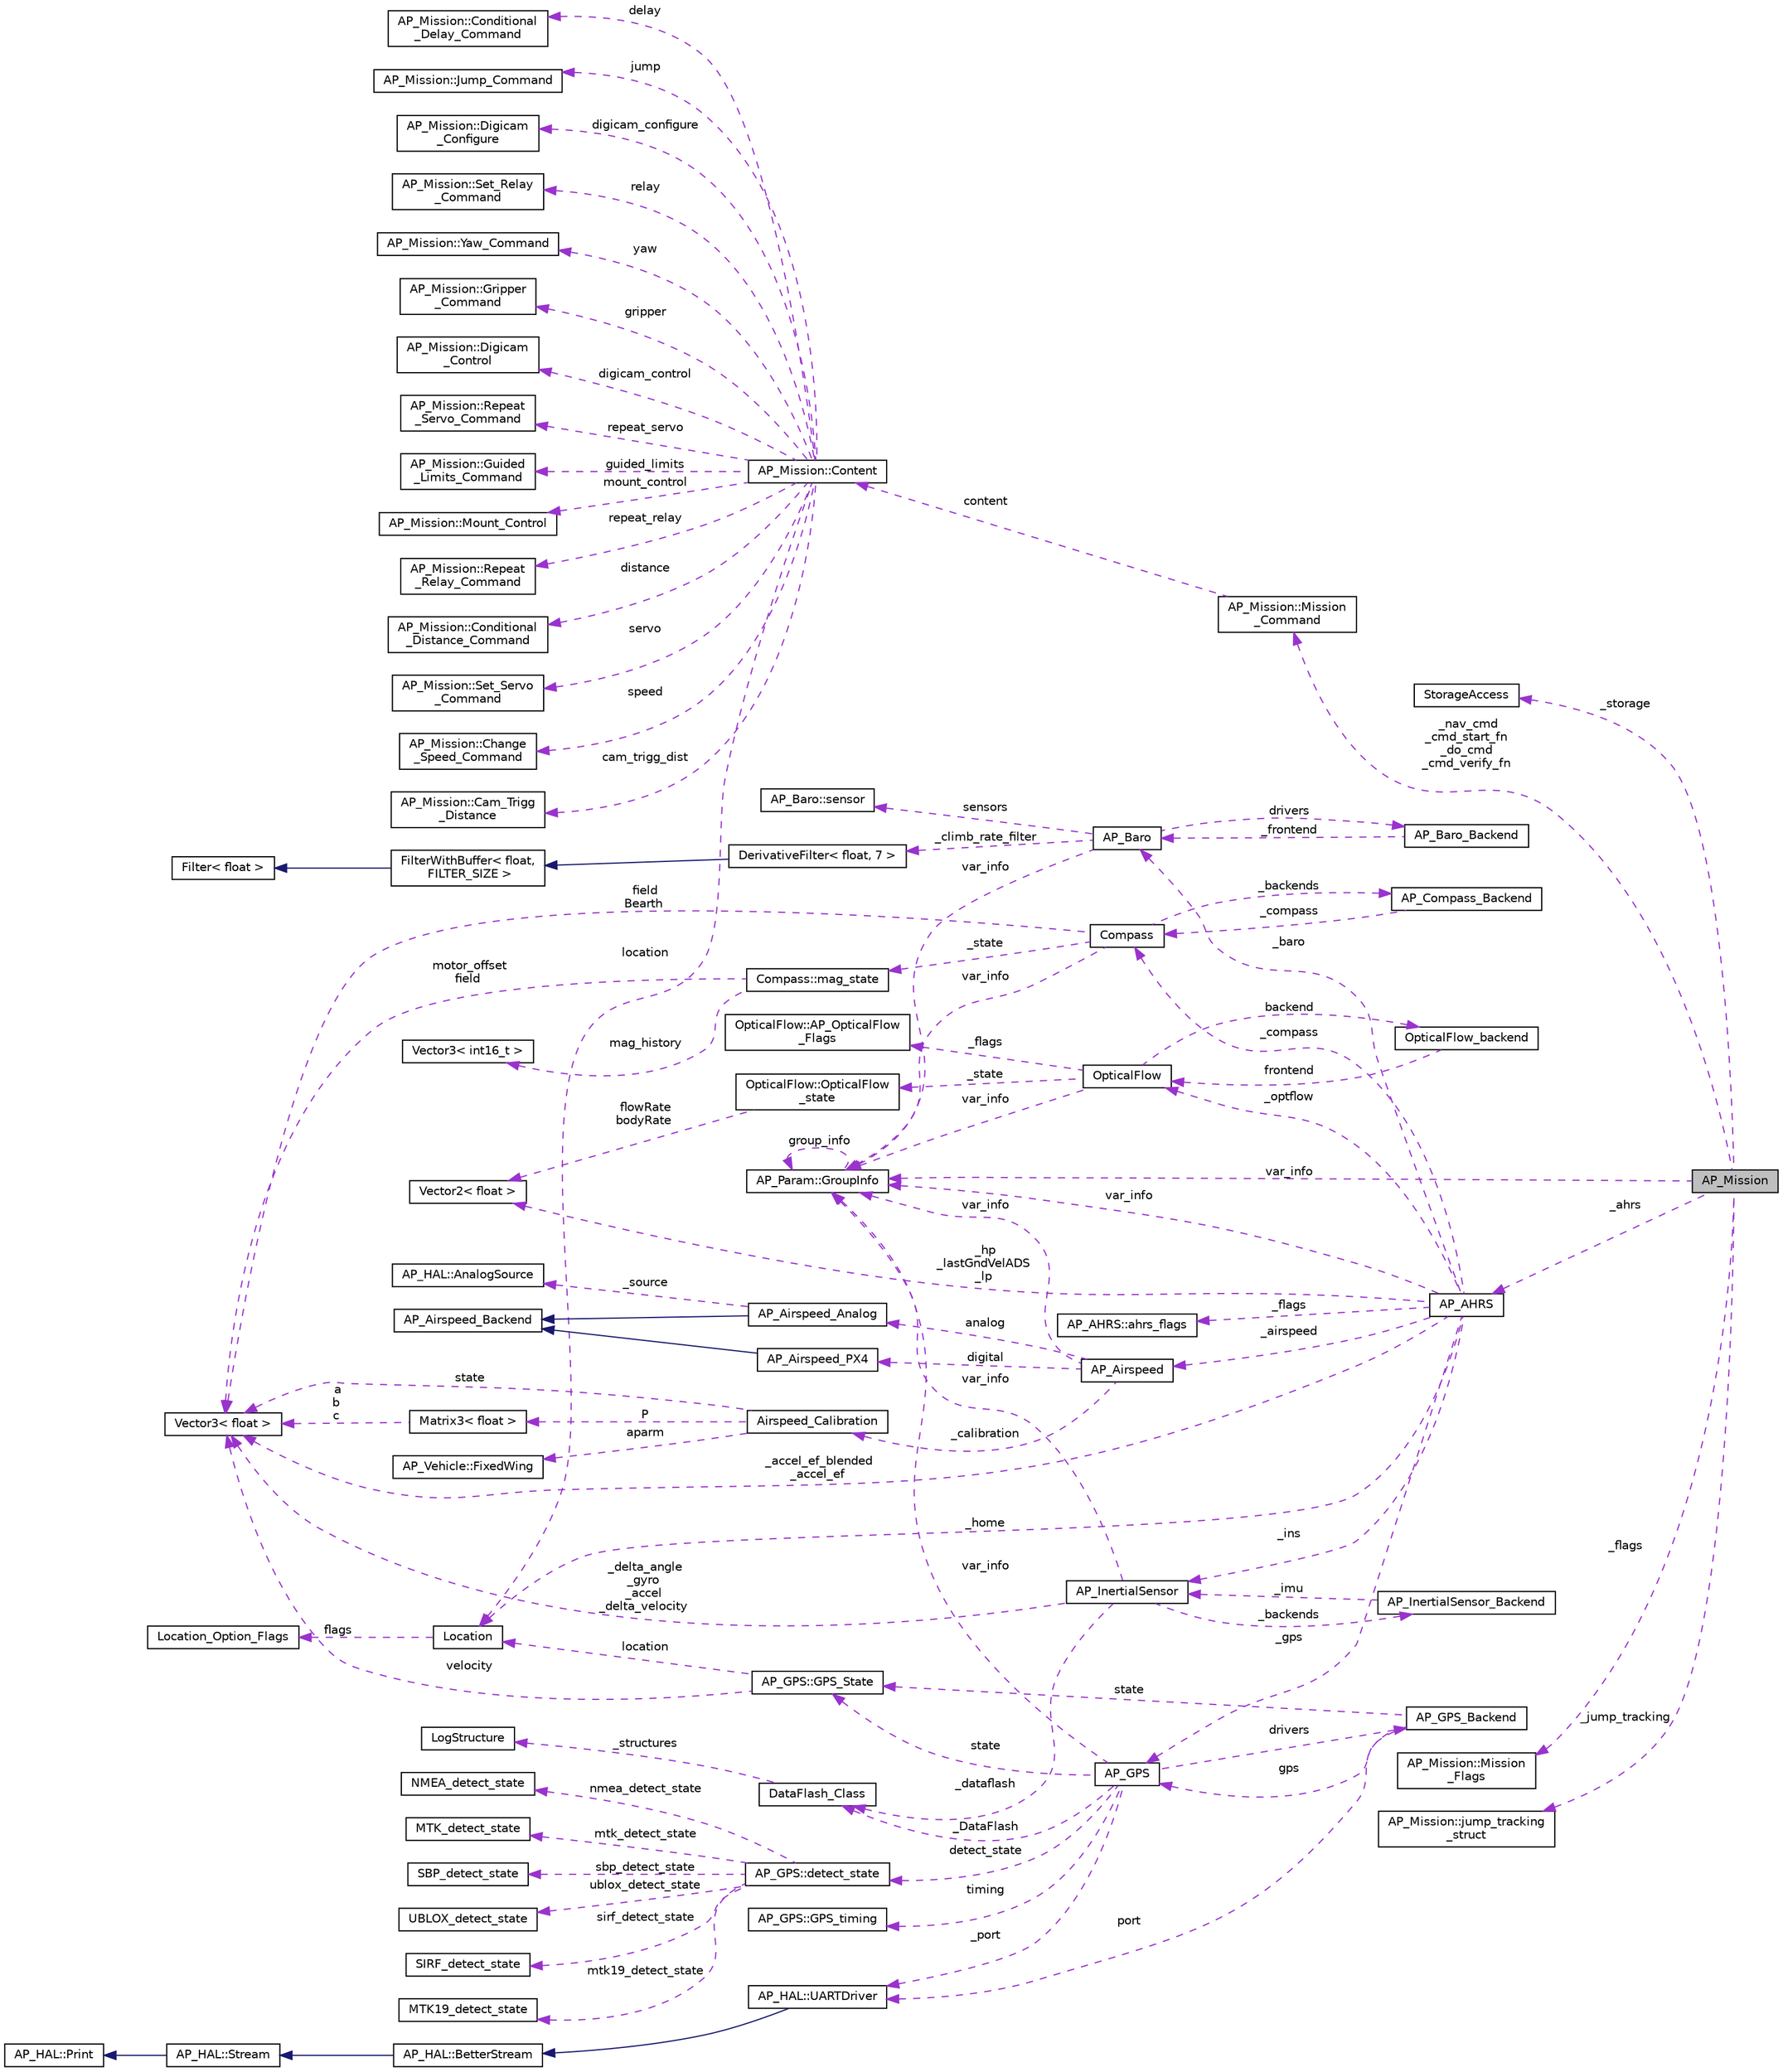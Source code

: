 digraph "AP_Mission"
{
 // INTERACTIVE_SVG=YES
  edge [fontname="Helvetica",fontsize="10",labelfontname="Helvetica",labelfontsize="10"];
  node [fontname="Helvetica",fontsize="10",shape=record];
  rankdir="LR";
  Node1 [label="AP_Mission",height=0.2,width=0.4,color="black", fillcolor="grey75", style="filled" fontcolor="black"];
  Node2 -> Node1 [dir="back",color="darkorchid3",fontsize="10",style="dashed",label=" _storage" ,fontname="Helvetica"];
  Node2 [label="StorageAccess",height=0.2,width=0.4,color="black", fillcolor="white", style="filled",URL="$classStorageAccess.html"];
  Node3 -> Node1 [dir="back",color="darkorchid3",fontsize="10",style="dashed",label=" _nav_cmd\n_cmd_start_fn\n_do_cmd\n_cmd_verify_fn" ,fontname="Helvetica"];
  Node3 [label="AP_Mission::Mission\l_Command",height=0.2,width=0.4,color="black", fillcolor="white", style="filled",URL="$structAP__Mission_1_1Mission__Command.html"];
  Node4 -> Node3 [dir="back",color="darkorchid3",fontsize="10",style="dashed",label=" content" ,fontname="Helvetica"];
  Node4 [label="AP_Mission::Content",height=0.2,width=0.4,color="black", fillcolor="white", style="filled",URL="$unionAP__Mission_1_1Content.html"];
  Node5 -> Node4 [dir="back",color="darkorchid3",fontsize="10",style="dashed",label=" guided_limits" ,fontname="Helvetica"];
  Node5 [label="AP_Mission::Guided\l_Limits_Command",height=0.2,width=0.4,color="black", fillcolor="white", style="filled",URL="$structAP__Mission_1_1Guided__Limits__Command.html"];
  Node6 -> Node4 [dir="back",color="darkorchid3",fontsize="10",style="dashed",label=" mount_control" ,fontname="Helvetica"];
  Node6 [label="AP_Mission::Mount_Control",height=0.2,width=0.4,color="black", fillcolor="white", style="filled",URL="$structAP__Mission_1_1Mount__Control.html"];
  Node7 -> Node4 [dir="back",color="darkorchid3",fontsize="10",style="dashed",label=" repeat_relay" ,fontname="Helvetica"];
  Node7 [label="AP_Mission::Repeat\l_Relay_Command",height=0.2,width=0.4,color="black", fillcolor="white", style="filled",URL="$structAP__Mission_1_1Repeat__Relay__Command.html"];
  Node8 -> Node4 [dir="back",color="darkorchid3",fontsize="10",style="dashed",label=" distance" ,fontname="Helvetica"];
  Node8 [label="AP_Mission::Conditional\l_Distance_Command",height=0.2,width=0.4,color="black", fillcolor="white", style="filled",URL="$structAP__Mission_1_1Conditional__Distance__Command.html"];
  Node9 -> Node4 [dir="back",color="darkorchid3",fontsize="10",style="dashed",label=" servo" ,fontname="Helvetica"];
  Node9 [label="AP_Mission::Set_Servo\l_Command",height=0.2,width=0.4,color="black", fillcolor="white", style="filled",URL="$structAP__Mission_1_1Set__Servo__Command.html"];
  Node10 -> Node4 [dir="back",color="darkorchid3",fontsize="10",style="dashed",label=" speed" ,fontname="Helvetica"];
  Node10 [label="AP_Mission::Change\l_Speed_Command",height=0.2,width=0.4,color="black", fillcolor="white", style="filled",URL="$structAP__Mission_1_1Change__Speed__Command.html"];
  Node11 -> Node4 [dir="back",color="darkorchid3",fontsize="10",style="dashed",label=" cam_trigg_dist" ,fontname="Helvetica"];
  Node11 [label="AP_Mission::Cam_Trigg\l_Distance",height=0.2,width=0.4,color="black", fillcolor="white", style="filled",URL="$structAP__Mission_1_1Cam__Trigg__Distance.html"];
  Node12 -> Node4 [dir="back",color="darkorchid3",fontsize="10",style="dashed",label=" delay" ,fontname="Helvetica"];
  Node12 [label="AP_Mission::Conditional\l_Delay_Command",height=0.2,width=0.4,color="black", fillcolor="white", style="filled",URL="$structAP__Mission_1_1Conditional__Delay__Command.html"];
  Node13 -> Node4 [dir="back",color="darkorchid3",fontsize="10",style="dashed",label=" jump" ,fontname="Helvetica"];
  Node13 [label="AP_Mission::Jump_Command",height=0.2,width=0.4,color="black", fillcolor="white", style="filled",URL="$structAP__Mission_1_1Jump__Command.html"];
  Node14 -> Node4 [dir="back",color="darkorchid3",fontsize="10",style="dashed",label=" location" ,fontname="Helvetica"];
  Node14 [label="Location",height=0.2,width=0.4,color="black", fillcolor="white", style="filled",URL="$structLocation.html"];
  Node15 -> Node14 [dir="back",color="darkorchid3",fontsize="10",style="dashed",label=" flags" ,fontname="Helvetica"];
  Node15 [label="Location_Option_Flags",height=0.2,width=0.4,color="black", fillcolor="white", style="filled",URL="$structLocation__Option__Flags.html"];
  Node16 -> Node4 [dir="back",color="darkorchid3",fontsize="10",style="dashed",label=" digicam_configure" ,fontname="Helvetica"];
  Node16 [label="AP_Mission::Digicam\l_Configure",height=0.2,width=0.4,color="black", fillcolor="white", style="filled",URL="$structAP__Mission_1_1Digicam__Configure.html"];
  Node17 -> Node4 [dir="back",color="darkorchid3",fontsize="10",style="dashed",label=" relay" ,fontname="Helvetica"];
  Node17 [label="AP_Mission::Set_Relay\l_Command",height=0.2,width=0.4,color="black", fillcolor="white", style="filled",URL="$structAP__Mission_1_1Set__Relay__Command.html"];
  Node18 -> Node4 [dir="back",color="darkorchid3",fontsize="10",style="dashed",label=" yaw" ,fontname="Helvetica"];
  Node18 [label="AP_Mission::Yaw_Command",height=0.2,width=0.4,color="black", fillcolor="white", style="filled",URL="$structAP__Mission_1_1Yaw__Command.html"];
  Node19 -> Node4 [dir="back",color="darkorchid3",fontsize="10",style="dashed",label=" gripper" ,fontname="Helvetica"];
  Node19 [label="AP_Mission::Gripper\l_Command",height=0.2,width=0.4,color="black", fillcolor="white", style="filled",URL="$structAP__Mission_1_1Gripper__Command.html"];
  Node20 -> Node4 [dir="back",color="darkorchid3",fontsize="10",style="dashed",label=" digicam_control" ,fontname="Helvetica"];
  Node20 [label="AP_Mission::Digicam\l_Control",height=0.2,width=0.4,color="black", fillcolor="white", style="filled",URL="$structAP__Mission_1_1Digicam__Control.html"];
  Node21 -> Node4 [dir="back",color="darkorchid3",fontsize="10",style="dashed",label=" repeat_servo" ,fontname="Helvetica"];
  Node21 [label="AP_Mission::Repeat\l_Servo_Command",height=0.2,width=0.4,color="black", fillcolor="white", style="filled",URL="$structAP__Mission_1_1Repeat__Servo__Command.html"];
  Node22 -> Node1 [dir="back",color="darkorchid3",fontsize="10",style="dashed",label=" var_info" ,fontname="Helvetica"];
  Node22 [label="AP_Param::GroupInfo",height=0.2,width=0.4,color="black", fillcolor="white", style="filled",URL="$structAP__Param_1_1GroupInfo.html"];
  Node22 -> Node22 [dir="back",color="darkorchid3",fontsize="10",style="dashed",label=" group_info" ,fontname="Helvetica"];
  Node23 -> Node1 [dir="back",color="darkorchid3",fontsize="10",style="dashed",label=" _flags" ,fontname="Helvetica"];
  Node23 [label="AP_Mission::Mission\l_Flags",height=0.2,width=0.4,color="black", fillcolor="white", style="filled",URL="$structAP__Mission_1_1Mission__Flags.html"];
  Node24 -> Node1 [dir="back",color="darkorchid3",fontsize="10",style="dashed",label=" _ahrs" ,fontname="Helvetica"];
  Node24 [label="AP_AHRS",height=0.2,width=0.4,color="black", fillcolor="white", style="filled",URL="$classAP__AHRS.html"];
  Node25 -> Node24 [dir="back",color="darkorchid3",fontsize="10",style="dashed",label=" _flags" ,fontname="Helvetica"];
  Node25 [label="AP_AHRS::ahrs_flags",height=0.2,width=0.4,color="black", fillcolor="white", style="filled",URL="$structAP__AHRS_1_1ahrs__flags.html"];
  Node26 -> Node24 [dir="back",color="darkorchid3",fontsize="10",style="dashed",label=" _baro" ,fontname="Helvetica"];
  Node26 [label="AP_Baro",height=0.2,width=0.4,color="black", fillcolor="white", style="filled",URL="$classAP__Baro.html"];
  Node27 -> Node26 [dir="back",color="darkorchid3",fontsize="10",style="dashed",label=" sensors" ,fontname="Helvetica"];
  Node27 [label="AP_Baro::sensor",height=0.2,width=0.4,color="black", fillcolor="white", style="filled",URL="$structAP__Baro_1_1sensor.html"];
  Node28 -> Node26 [dir="back",color="darkorchid3",fontsize="10",style="dashed",label=" _climb_rate_filter" ,fontname="Helvetica"];
  Node28 [label="DerivativeFilter\< float, 7 \>",height=0.2,width=0.4,color="black", fillcolor="white", style="filled",URL="$classDerivativeFilter.html"];
  Node29 -> Node28 [dir="back",color="midnightblue",fontsize="10",style="solid",fontname="Helvetica"];
  Node29 [label="FilterWithBuffer\< float,\l FILTER_SIZE \>",height=0.2,width=0.4,color="black", fillcolor="white", style="filled",URL="$classFilterWithBuffer.html"];
  Node30 -> Node29 [dir="back",color="midnightblue",fontsize="10",style="solid",fontname="Helvetica"];
  Node30 [label="Filter\< float \>",height=0.2,width=0.4,color="black", fillcolor="white", style="filled",URL="$classFilter.html"];
  Node22 -> Node26 [dir="back",color="darkorchid3",fontsize="10",style="dashed",label=" var_info" ,fontname="Helvetica"];
  Node31 -> Node26 [dir="back",color="darkorchid3",fontsize="10",style="dashed",label=" drivers" ,fontname="Helvetica"];
  Node31 [label="AP_Baro_Backend",height=0.2,width=0.4,color="black", fillcolor="white", style="filled",URL="$classAP__Baro__Backend.html",tooltip="-*- tab-width: 4; Mode: C++; c-basic-offset: 4; indent-tabs-mode: nil -*- "];
  Node26 -> Node31 [dir="back",color="darkorchid3",fontsize="10",style="dashed",label=" _frontend" ,fontname="Helvetica"];
  Node32 -> Node24 [dir="back",color="darkorchid3",fontsize="10",style="dashed",label=" _optflow" ,fontname="Helvetica"];
  Node32 [label="OpticalFlow",height=0.2,width=0.4,color="black", fillcolor="white", style="filled",URL="$classOpticalFlow.html"];
  Node22 -> Node32 [dir="back",color="darkorchid3",fontsize="10",style="dashed",label=" var_info" ,fontname="Helvetica"];
  Node33 -> Node32 [dir="back",color="darkorchid3",fontsize="10",style="dashed",label=" _state" ,fontname="Helvetica"];
  Node33 [label="OpticalFlow::OpticalFlow\l_state",height=0.2,width=0.4,color="black", fillcolor="white", style="filled",URL="$structOpticalFlow_1_1OpticalFlow__state.html"];
  Node34 -> Node33 [dir="back",color="darkorchid3",fontsize="10",style="dashed",label=" flowRate\nbodyRate" ,fontname="Helvetica"];
  Node34 [label="Vector2\< float \>",height=0.2,width=0.4,color="black", fillcolor="white", style="filled",URL="$structVector2.html"];
  Node35 -> Node32 [dir="back",color="darkorchid3",fontsize="10",style="dashed",label=" backend" ,fontname="Helvetica"];
  Node35 [label="OpticalFlow_backend",height=0.2,width=0.4,color="black", fillcolor="white", style="filled",URL="$classOpticalFlow__backend.html"];
  Node32 -> Node35 [dir="back",color="darkorchid3",fontsize="10",style="dashed",label=" frontend" ,fontname="Helvetica"];
  Node36 -> Node32 [dir="back",color="darkorchid3",fontsize="10",style="dashed",label=" _flags" ,fontname="Helvetica"];
  Node36 [label="OpticalFlow::AP_OpticalFlow\l_Flags",height=0.2,width=0.4,color="black", fillcolor="white", style="filled",URL="$structOpticalFlow_1_1AP__OpticalFlow__Flags.html"];
  Node22 -> Node24 [dir="back",color="darkorchid3",fontsize="10",style="dashed",label=" var_info" ,fontname="Helvetica"];
  Node37 -> Node24 [dir="back",color="darkorchid3",fontsize="10",style="dashed",label=" _accel_ef_blended\n_accel_ef" ,fontname="Helvetica"];
  Node37 [label="Vector3\< float \>",height=0.2,width=0.4,color="black", fillcolor="white", style="filled",URL="$classVector3.html"];
  Node38 -> Node24 [dir="back",color="darkorchid3",fontsize="10",style="dashed",label=" _ins" ,fontname="Helvetica"];
  Node38 [label="AP_InertialSensor",height=0.2,width=0.4,color="black", fillcolor="white", style="filled",URL="$classAP__InertialSensor.html"];
  Node39 -> Node38 [dir="back",color="darkorchid3",fontsize="10",style="dashed",label=" _backends" ,fontname="Helvetica"];
  Node39 [label="AP_InertialSensor_Backend",height=0.2,width=0.4,color="black", fillcolor="white", style="filled",URL="$classAP__InertialSensor__Backend.html"];
  Node38 -> Node39 [dir="back",color="darkorchid3",fontsize="10",style="dashed",label=" _imu" ,fontname="Helvetica"];
  Node40 -> Node38 [dir="back",color="darkorchid3",fontsize="10",style="dashed",label=" _dataflash" ,fontname="Helvetica"];
  Node40 [label="DataFlash_Class",height=0.2,width=0.4,color="black", fillcolor="white", style="filled",URL="$classDataFlash__Class.html",tooltip="-*- tab-width: 4; Mode: C++; c-basic-offset: 4; indent-tabs-mode: nil -*- "];
  Node41 -> Node40 [dir="back",color="darkorchid3",fontsize="10",style="dashed",label=" _structures" ,fontname="Helvetica"];
  Node41 [label="LogStructure",height=0.2,width=0.4,color="black", fillcolor="white", style="filled",URL="$structLogStructure.html"];
  Node22 -> Node38 [dir="back",color="darkorchid3",fontsize="10",style="dashed",label=" var_info" ,fontname="Helvetica"];
  Node37 -> Node38 [dir="back",color="darkorchid3",fontsize="10",style="dashed",label=" _delta_angle\n_gyro\n_accel\n_delta_velocity" ,fontname="Helvetica"];
  Node42 -> Node24 [dir="back",color="darkorchid3",fontsize="10",style="dashed",label=" _airspeed" ,fontname="Helvetica"];
  Node42 [label="AP_Airspeed",height=0.2,width=0.4,color="black", fillcolor="white", style="filled",URL="$classAP__Airspeed.html"];
  Node43 -> Node42 [dir="back",color="darkorchid3",fontsize="10",style="dashed",label=" analog" ,fontname="Helvetica"];
  Node43 [label="AP_Airspeed_Analog",height=0.2,width=0.4,color="black", fillcolor="white", style="filled",URL="$classAP__Airspeed__Analog.html",tooltip="-*- tab-width: 4; Mode: C++; c-basic-offset: 4; indent-tabs-mode: nil -*- "];
  Node44 -> Node43 [dir="back",color="midnightblue",fontsize="10",style="solid",fontname="Helvetica"];
  Node44 [label="AP_Airspeed_Backend",height=0.2,width=0.4,color="black", fillcolor="white", style="filled",URL="$classAP__Airspeed__Backend.html",tooltip="-*- tab-width: 4; Mode: C++; c-basic-offset: 4; indent-tabs-mode: nil -*- "];
  Node45 -> Node43 [dir="back",color="darkorchid3",fontsize="10",style="dashed",label=" _source" ,fontname="Helvetica"];
  Node45 [label="AP_HAL::AnalogSource",height=0.2,width=0.4,color="black", fillcolor="white", style="filled",URL="$classAP__HAL_1_1AnalogSource.html"];
  Node22 -> Node42 [dir="back",color="darkorchid3",fontsize="10",style="dashed",label=" var_info" ,fontname="Helvetica"];
  Node46 -> Node42 [dir="back",color="darkorchid3",fontsize="10",style="dashed",label=" digital" ,fontname="Helvetica"];
  Node46 [label="AP_Airspeed_PX4",height=0.2,width=0.4,color="black", fillcolor="white", style="filled",URL="$classAP__Airspeed__PX4.html",tooltip="-*- tab-width: 4; Mode: C++; c-basic-offset: 4; indent-tabs-mode: nil -*- "];
  Node44 -> Node46 [dir="back",color="midnightblue",fontsize="10",style="solid",fontname="Helvetica"];
  Node47 -> Node42 [dir="back",color="darkorchid3",fontsize="10",style="dashed",label=" _calibration" ,fontname="Helvetica"];
  Node47 [label="Airspeed_Calibration",height=0.2,width=0.4,color="black", fillcolor="white", style="filled",URL="$classAirspeed__Calibration.html",tooltip="-*- tab-width: 4; Mode: C++; c-basic-offset: 4; indent-tabs-mode: nil -*- "];
  Node48 -> Node47 [dir="back",color="darkorchid3",fontsize="10",style="dashed",label=" P" ,fontname="Helvetica"];
  Node48 [label="Matrix3\< float \>",height=0.2,width=0.4,color="black", fillcolor="white", style="filled",URL="$classMatrix3.html"];
  Node37 -> Node48 [dir="back",color="darkorchid3",fontsize="10",style="dashed",label=" a\nb\nc" ,fontname="Helvetica"];
  Node37 -> Node47 [dir="back",color="darkorchid3",fontsize="10",style="dashed",label=" state" ,fontname="Helvetica"];
  Node49 -> Node47 [dir="back",color="darkorchid3",fontsize="10",style="dashed",label=" aparm" ,fontname="Helvetica"];
  Node49 [label="AP_Vehicle::FixedWing",height=0.2,width=0.4,color="black", fillcolor="white", style="filled",URL="$structAP__Vehicle_1_1FixedWing.html"];
  Node34 -> Node24 [dir="back",color="darkorchid3",fontsize="10",style="dashed",label=" _hp\n_lastGndVelADS\n_lp" ,fontname="Helvetica"];
  Node50 -> Node24 [dir="back",color="darkorchid3",fontsize="10",style="dashed",label=" _gps" ,fontname="Helvetica"];
  Node50 [label="AP_GPS",height=0.2,width=0.4,color="black", fillcolor="white", style="filled",URL="$classAP__GPS.html"];
  Node51 -> Node50 [dir="back",color="darkorchid3",fontsize="10",style="dashed",label=" detect_state" ,fontname="Helvetica"];
  Node51 [label="AP_GPS::detect_state",height=0.2,width=0.4,color="black", fillcolor="white", style="filled",URL="$structAP__GPS_1_1detect__state.html"];
  Node52 -> Node51 [dir="back",color="darkorchid3",fontsize="10",style="dashed",label=" sbp_detect_state" ,fontname="Helvetica"];
  Node52 [label="SBP_detect_state",height=0.2,width=0.4,color="black", fillcolor="white", style="filled",URL="$structSBP__detect__state.html"];
  Node53 -> Node51 [dir="back",color="darkorchid3",fontsize="10",style="dashed",label=" ublox_detect_state" ,fontname="Helvetica"];
  Node53 [label="UBLOX_detect_state",height=0.2,width=0.4,color="black", fillcolor="white", style="filled",URL="$structUBLOX__detect__state.html"];
  Node54 -> Node51 [dir="back",color="darkorchid3",fontsize="10",style="dashed",label=" sirf_detect_state" ,fontname="Helvetica"];
  Node54 [label="SIRF_detect_state",height=0.2,width=0.4,color="black", fillcolor="white", style="filled",URL="$structSIRF__detect__state.html"];
  Node55 -> Node51 [dir="back",color="darkorchid3",fontsize="10",style="dashed",label=" mtk19_detect_state" ,fontname="Helvetica"];
  Node55 [label="MTK19_detect_state",height=0.2,width=0.4,color="black", fillcolor="white", style="filled",URL="$structMTK19__detect__state.html"];
  Node56 -> Node51 [dir="back",color="darkorchid3",fontsize="10",style="dashed",label=" nmea_detect_state" ,fontname="Helvetica"];
  Node56 [label="NMEA_detect_state",height=0.2,width=0.4,color="black", fillcolor="white", style="filled",URL="$structNMEA__detect__state.html"];
  Node57 -> Node51 [dir="back",color="darkorchid3",fontsize="10",style="dashed",label=" mtk_detect_state" ,fontname="Helvetica"];
  Node57 [label="MTK_detect_state",height=0.2,width=0.4,color="black", fillcolor="white", style="filled",URL="$structMTK__detect__state.html"];
  Node58 -> Node50 [dir="back",color="darkorchid3",fontsize="10",style="dashed",label=" timing" ,fontname="Helvetica"];
  Node58 [label="AP_GPS::GPS_timing",height=0.2,width=0.4,color="black", fillcolor="white", style="filled",URL="$structAP__GPS_1_1GPS__timing.html"];
  Node59 -> Node50 [dir="back",color="darkorchid3",fontsize="10",style="dashed",label=" drivers" ,fontname="Helvetica"];
  Node59 [label="AP_GPS_Backend",height=0.2,width=0.4,color="black", fillcolor="white", style="filled",URL="$classAP__GPS__Backend.html"];
  Node60 -> Node59 [dir="back",color="darkorchid3",fontsize="10",style="dashed",label=" port" ,fontname="Helvetica"];
  Node60 [label="AP_HAL::UARTDriver",height=0.2,width=0.4,color="black", fillcolor="white", style="filled",URL="$classAP__HAL_1_1UARTDriver.html"];
  Node61 -> Node60 [dir="back",color="midnightblue",fontsize="10",style="solid",fontname="Helvetica"];
  Node61 [label="AP_HAL::BetterStream",height=0.2,width=0.4,color="black", fillcolor="white", style="filled",URL="$classAP__HAL_1_1BetterStream.html"];
  Node62 -> Node61 [dir="back",color="midnightblue",fontsize="10",style="solid",fontname="Helvetica"];
  Node62 [label="AP_HAL::Stream",height=0.2,width=0.4,color="black", fillcolor="white", style="filled",URL="$classAP__HAL_1_1Stream.html"];
  Node63 -> Node62 [dir="back",color="midnightblue",fontsize="10",style="solid",fontname="Helvetica"];
  Node63 [label="AP_HAL::Print",height=0.2,width=0.4,color="black", fillcolor="white", style="filled",URL="$classAP__HAL_1_1Print.html"];
  Node50 -> Node59 [dir="back",color="darkorchid3",fontsize="10",style="dashed",label=" gps" ,fontname="Helvetica"];
  Node64 -> Node59 [dir="back",color="darkorchid3",fontsize="10",style="dashed",label=" state" ,fontname="Helvetica"];
  Node64 [label="AP_GPS::GPS_State",height=0.2,width=0.4,color="black", fillcolor="white", style="filled",URL="$structAP__GPS_1_1GPS__State.html"];
  Node37 -> Node64 [dir="back",color="darkorchid3",fontsize="10",style="dashed",label=" velocity" ,fontname="Helvetica"];
  Node14 -> Node64 [dir="back",color="darkorchid3",fontsize="10",style="dashed",label=" location" ,fontname="Helvetica"];
  Node40 -> Node50 [dir="back",color="darkorchid3",fontsize="10",style="dashed",label=" _DataFlash" ,fontname="Helvetica"];
  Node60 -> Node50 [dir="back",color="darkorchid3",fontsize="10",style="dashed",label=" _port" ,fontname="Helvetica"];
  Node22 -> Node50 [dir="back",color="darkorchid3",fontsize="10",style="dashed",label=" var_info" ,fontname="Helvetica"];
  Node64 -> Node50 [dir="back",color="darkorchid3",fontsize="10",style="dashed",label=" state" ,fontname="Helvetica"];
  Node14 -> Node24 [dir="back",color="darkorchid3",fontsize="10",style="dashed",label=" _home" ,fontname="Helvetica"];
  Node65 -> Node24 [dir="back",color="darkorchid3",fontsize="10",style="dashed",label=" _compass" ,fontname="Helvetica"];
  Node65 [label="Compass",height=0.2,width=0.4,color="black", fillcolor="white", style="filled",URL="$classCompass.html"];
  Node22 -> Node65 [dir="back",color="darkorchid3",fontsize="10",style="dashed",label=" var_info" ,fontname="Helvetica"];
  Node37 -> Node65 [dir="back",color="darkorchid3",fontsize="10",style="dashed",label=" field\nBearth" ,fontname="Helvetica"];
  Node66 -> Node65 [dir="back",color="darkorchid3",fontsize="10",style="dashed",label=" _backends" ,fontname="Helvetica"];
  Node66 [label="AP_Compass_Backend",height=0.2,width=0.4,color="black", fillcolor="white", style="filled",URL="$classAP__Compass__Backend.html"];
  Node65 -> Node66 [dir="back",color="darkorchid3",fontsize="10",style="dashed",label=" _compass" ,fontname="Helvetica"];
  Node67 -> Node65 [dir="back",color="darkorchid3",fontsize="10",style="dashed",label=" _state" ,fontname="Helvetica"];
  Node67 [label="Compass::mag_state",height=0.2,width=0.4,color="black", fillcolor="white", style="filled",URL="$structCompass_1_1mag__state.html"];
  Node37 -> Node67 [dir="back",color="darkorchid3",fontsize="10",style="dashed",label=" motor_offset\nfield" ,fontname="Helvetica"];
  Node68 -> Node67 [dir="back",color="darkorchid3",fontsize="10",style="dashed",label=" mag_history" ,fontname="Helvetica"];
  Node68 [label="Vector3\< int16_t \>",height=0.2,width=0.4,color="black", fillcolor="white", style="filled",URL="$classVector3.html"];
  Node69 -> Node1 [dir="back",color="darkorchid3",fontsize="10",style="dashed",label=" _jump_tracking" ,fontname="Helvetica"];
  Node69 [label="AP_Mission::jump_tracking\l_struct",height=0.2,width=0.4,color="black", fillcolor="white", style="filled",URL="$structAP__Mission_1_1jump__tracking__struct.html"];
}
